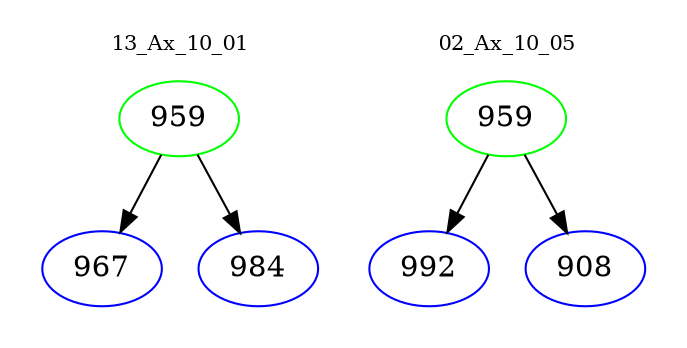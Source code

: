 digraph{
subgraph cluster_0 {
color = white
label = "13_Ax_10_01";
fontsize=10;
T0_959 [label="959", color="green"]
T0_959 -> T0_967 [color="black"]
T0_967 [label="967", color="blue"]
T0_959 -> T0_984 [color="black"]
T0_984 [label="984", color="blue"]
}
subgraph cluster_1 {
color = white
label = "02_Ax_10_05";
fontsize=10;
T1_959 [label="959", color="green"]
T1_959 -> T1_992 [color="black"]
T1_992 [label="992", color="blue"]
T1_959 -> T1_908 [color="black"]
T1_908 [label="908", color="blue"]
}
}
